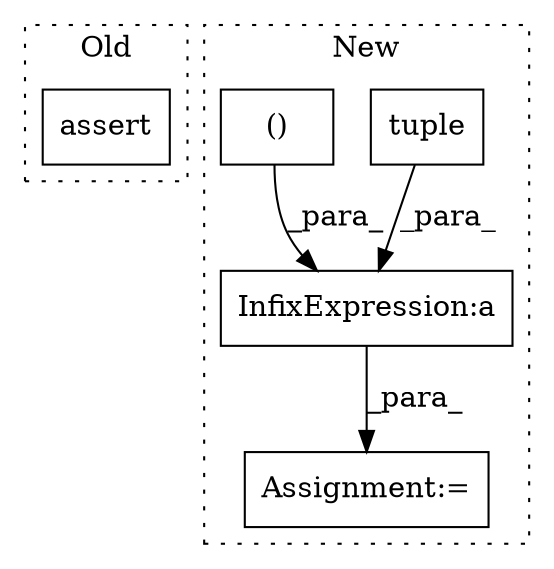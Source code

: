 digraph G {
subgraph cluster0 {
1 [label="assert" a="6" s="27151" l="7" shape="box"];
label = "Old";
style="dotted";
}
subgraph cluster1 {
2 [label="tuple" a="32" s="26655,26685" l="6,1" shape="box"];
3 [label="Assignment:=" a="7" s="26546" l="1" shape="box"];
4 [label="()" a="106" s="26695" l="30" shape="box"];
5 [label="InfixExpression:a" a="27" s="26687" l="8" shape="box"];
label = "New";
style="dotted";
}
2 -> 5 [label="_para_"];
4 -> 5 [label="_para_"];
5 -> 3 [label="_para_"];
}